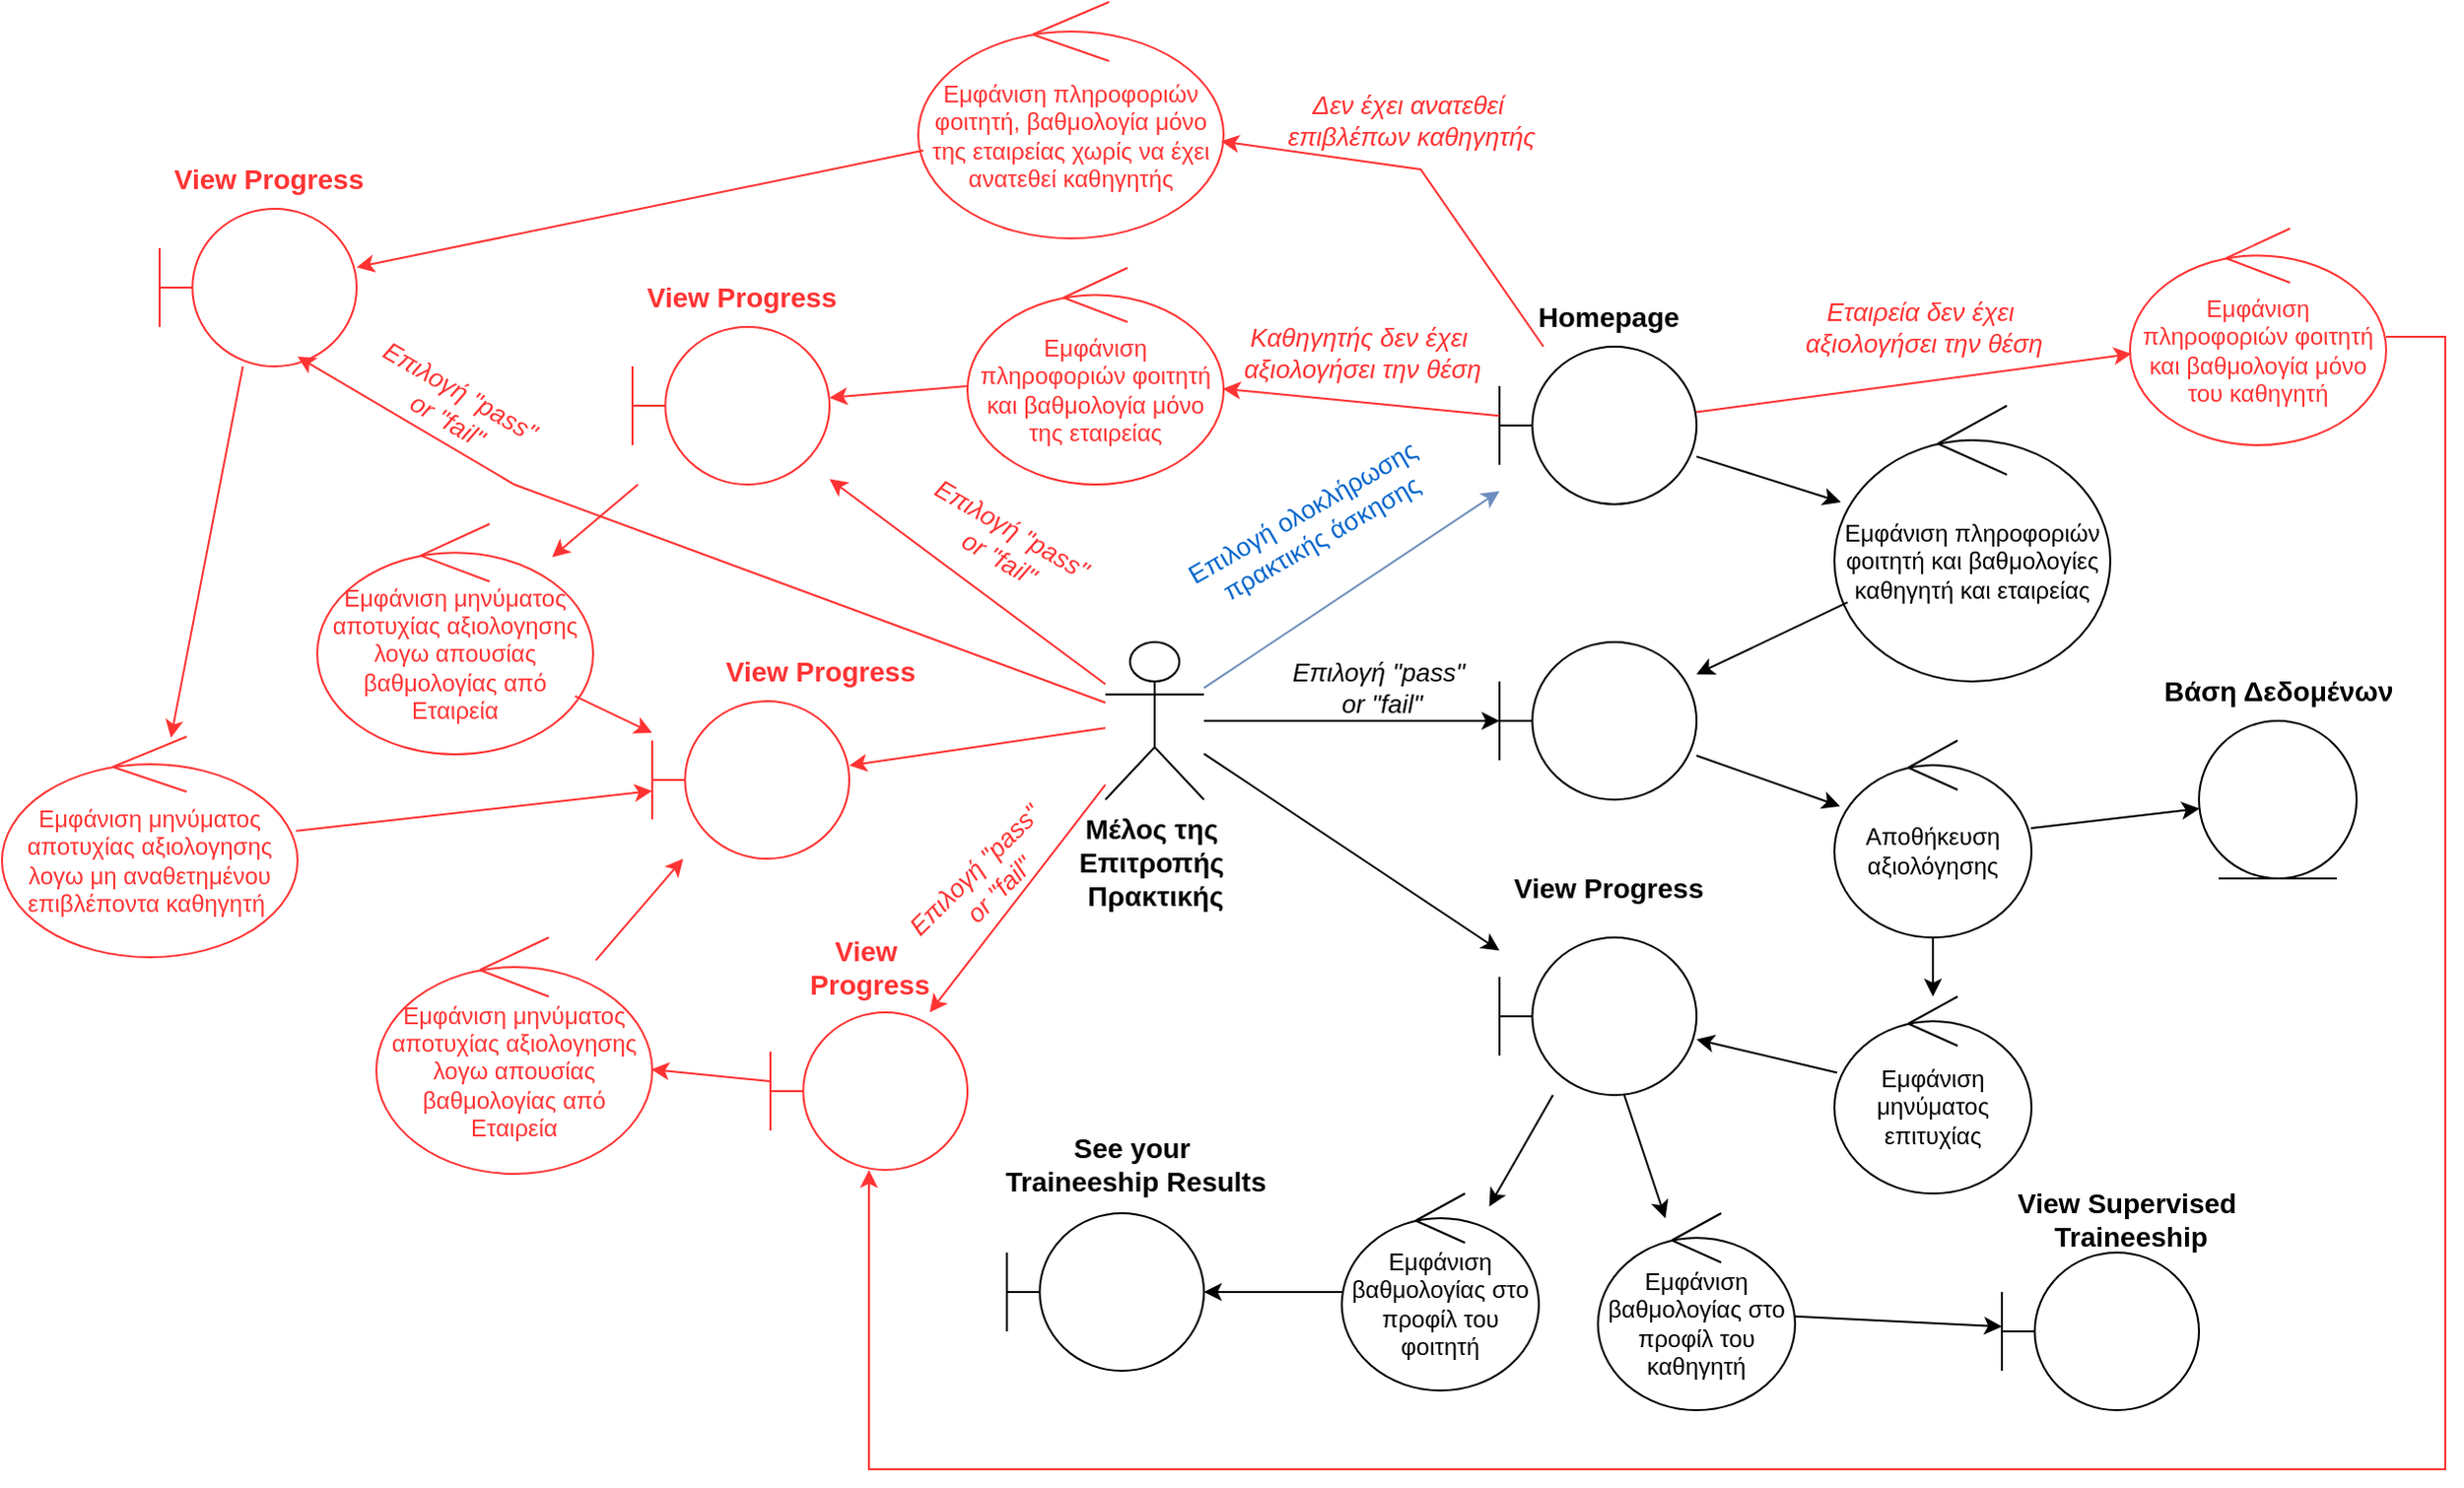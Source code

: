 <mxfile version="26.2.14">
  <diagram name="Page-1" id="STMMxsGVUjymVkXOr_Ho">
    <mxGraphModel dx="2276" dy="1997" grid="1" gridSize="10" guides="1" tooltips="1" connect="1" arrows="1" fold="1" page="1" pageScale="1" pageWidth="850" pageHeight="1100" math="0" shadow="0">
      <root>
        <mxCell id="0" />
        <mxCell id="1" parent="0" />
        <mxCell id="H43GgqOnZdllGYrSiiVq-1" value="&lt;span style=&quot;font-size: 14px;&quot;&gt;&lt;b&gt;Μέλος της&amp;nbsp;&lt;/b&gt;&lt;/span&gt;&lt;div&gt;&lt;span style=&quot;font-size: 14px;&quot;&gt;&lt;b&gt;Επιτροπής&amp;nbsp;&lt;/b&gt;&lt;/span&gt;&lt;div&gt;&lt;span style=&quot;font-size: 14px;&quot;&gt;&lt;b&gt;Πρακτικής&lt;/b&gt;&lt;/span&gt;&lt;/div&gt;&lt;/div&gt;" style="shape=umlActor;verticalLabelPosition=bottom;verticalAlign=top;html=1;outlineConnect=0;" vertex="1" parent="1">
          <mxGeometry x="20" y="320" width="50" height="80" as="geometry" />
        </mxCell>
        <mxCell id="H43GgqOnZdllGYrSiiVq-2" value="" style="shape=umlBoundary;whiteSpace=wrap;html=1;" vertex="1" parent="1">
          <mxGeometry x="220" y="170" width="100" height="80" as="geometry" />
        </mxCell>
        <mxCell id="H43GgqOnZdllGYrSiiVq-3" value="Homepage" style="text;html=1;align=center;verticalAlign=middle;resizable=0;points=[];autosize=1;strokeColor=none;fillColor=none;fontSize=14;fontStyle=1" vertex="1" parent="1">
          <mxGeometry x="230" y="140" width="90" height="30" as="geometry" />
        </mxCell>
        <mxCell id="H43GgqOnZdllGYrSiiVq-4" value="" style="endArrow=classic;html=1;rounded=0;fontColor=#0066CC;fillColor=#dae8fc;strokeColor=#6c8ebf;" edge="1" parent="1" source="H43GgqOnZdllGYrSiiVq-1" target="H43GgqOnZdllGYrSiiVq-2">
          <mxGeometry width="50" height="50" relative="1" as="geometry">
            <mxPoint x="400" y="420" as="sourcePoint" />
            <mxPoint x="450" y="370" as="targetPoint" />
          </mxGeometry>
        </mxCell>
        <mxCell id="H43GgqOnZdllGYrSiiVq-5" value="Επιλογή ολοκλήρωσης&amp;nbsp;&lt;div&gt;πρακτικής άσκησης&lt;/div&gt;" style="text;html=1;align=center;verticalAlign=middle;resizable=0;points=[];autosize=1;strokeColor=none;fillColor=none;fontColor=#0066CC;rotation=-30;fontSize=13;" vertex="1" parent="1">
          <mxGeometry x="45" y="240" width="160" height="40" as="geometry" />
        </mxCell>
        <mxCell id="H43GgqOnZdllGYrSiiVq-6" value="" style="shape=umlBoundary;whiteSpace=wrap;html=1;" vertex="1" parent="1">
          <mxGeometry x="220" y="320" width="100" height="80" as="geometry" />
        </mxCell>
        <mxCell id="H43GgqOnZdllGYrSiiVq-7" value="" style="endArrow=classic;html=1;rounded=0;fillColor=#dae8fc;strokeColor=#000000;" edge="1" parent="1" target="H43GgqOnZdllGYrSiiVq-6" source="H43GgqOnZdllGYrSiiVq-1">
          <mxGeometry width="50" height="50" relative="1" as="geometry">
            <mxPoint x="70" y="360" as="sourcePoint" />
            <mxPoint x="450" y="370" as="targetPoint" />
          </mxGeometry>
        </mxCell>
        <mxCell id="H43GgqOnZdllGYrSiiVq-8" value="View Progress" style="text;html=1;align=center;verticalAlign=middle;resizable=0;points=[];autosize=1;strokeColor=none;fillColor=none;fontStyle=1;fontSize=14;fontColor=light-dark(#FF3333,#ED0202);" vertex="1" parent="1">
          <mxGeometry x="-220" y="130" width="110" height="30" as="geometry" />
        </mxCell>
        <mxCell id="H43GgqOnZdllGYrSiiVq-10" value="Επιλογή &quot;pass&quot;&amp;nbsp;&lt;div&gt;or &quot;fail&quot;&lt;/div&gt;" style="text;html=1;align=center;verticalAlign=middle;resizable=0;points=[];autosize=1;strokeColor=none;fillColor=none;fontStyle=2;labelBorderColor=none;fontSize=13;" vertex="1" parent="1">
          <mxGeometry x="100" y="323" width="120" height="40" as="geometry" />
        </mxCell>
        <mxCell id="H43GgqOnZdllGYrSiiVq-11" value="Εμφάνιση πληροφοριών φοιτητή και βαθμολογίες καθηγητή και εταιρείας" style="ellipse;shape=umlControl;whiteSpace=wrap;html=1;fontStyle=0" vertex="1" parent="1">
          <mxGeometry x="390" y="200" width="140" height="140" as="geometry" />
        </mxCell>
        <mxCell id="H43GgqOnZdllGYrSiiVq-12" value="" style="endArrow=classic;html=1;rounded=0;" edge="1" parent="1" source="H43GgqOnZdllGYrSiiVq-2" target="H43GgqOnZdllGYrSiiVq-11">
          <mxGeometry width="50" height="50" relative="1" as="geometry">
            <mxPoint x="400" y="420" as="sourcePoint" />
            <mxPoint x="450" y="370" as="targetPoint" />
          </mxGeometry>
        </mxCell>
        <mxCell id="H43GgqOnZdllGYrSiiVq-13" value="" style="endArrow=classic;html=1;rounded=0;" edge="1" parent="1" source="H43GgqOnZdllGYrSiiVq-11" target="H43GgqOnZdllGYrSiiVq-6">
          <mxGeometry width="50" height="50" relative="1" as="geometry">
            <mxPoint x="400" y="420" as="sourcePoint" />
            <mxPoint x="450" y="370" as="targetPoint" />
          </mxGeometry>
        </mxCell>
        <mxCell id="H43GgqOnZdllGYrSiiVq-14" value="Αποθήκευση αξιολόγησης" style="ellipse;shape=umlControl;whiteSpace=wrap;html=1;fontStyle=0" vertex="1" parent="1">
          <mxGeometry x="390" y="370" width="100" height="100" as="geometry" />
        </mxCell>
        <mxCell id="H43GgqOnZdllGYrSiiVq-17" value="" style="endArrow=classic;html=1;rounded=0;" edge="1" parent="1" source="H43GgqOnZdllGYrSiiVq-6" target="H43GgqOnZdllGYrSiiVq-14">
          <mxGeometry width="50" height="50" relative="1" as="geometry">
            <mxPoint x="400" y="420" as="sourcePoint" />
            <mxPoint x="450" y="370" as="targetPoint" />
          </mxGeometry>
        </mxCell>
        <mxCell id="H43GgqOnZdllGYrSiiVq-19" value="" style="ellipse;shape=umlEntity;whiteSpace=wrap;html=1;" vertex="1" parent="1">
          <mxGeometry x="575" y="360" width="80" height="80" as="geometry" />
        </mxCell>
        <mxCell id="H43GgqOnZdllGYrSiiVq-20" value="Βάση Δεδομένων" style="text;html=1;align=center;verticalAlign=middle;resizable=0;points=[];autosize=1;strokeColor=none;fillColor=none;fontSize=14;fontStyle=1" vertex="1" parent="1">
          <mxGeometry x="550" y="330" width="130" height="30" as="geometry" />
        </mxCell>
        <mxCell id="H43GgqOnZdllGYrSiiVq-21" value="" style="endArrow=classic;html=1;rounded=0;" edge="1" parent="1" source="H43GgqOnZdllGYrSiiVq-14" target="H43GgqOnZdllGYrSiiVq-19">
          <mxGeometry width="50" height="50" relative="1" as="geometry">
            <mxPoint x="400" y="420" as="sourcePoint" />
            <mxPoint x="450" y="370" as="targetPoint" />
          </mxGeometry>
        </mxCell>
        <mxCell id="H43GgqOnZdllGYrSiiVq-22" value="Εμφάνιση μηνύματος επιτυχίας" style="ellipse;shape=umlControl;whiteSpace=wrap;html=1;fontStyle=0" vertex="1" parent="1">
          <mxGeometry x="390" y="500" width="100" height="100" as="geometry" />
        </mxCell>
        <mxCell id="H43GgqOnZdllGYrSiiVq-23" value="" style="endArrow=classic;html=1;rounded=0;" edge="1" parent="1" source="H43GgqOnZdllGYrSiiVq-14">
          <mxGeometry width="50" height="50" relative="1" as="geometry">
            <mxPoint x="400" y="420" as="sourcePoint" />
            <mxPoint x="450" y="370" as="targetPoint" />
          </mxGeometry>
        </mxCell>
        <mxCell id="H43GgqOnZdllGYrSiiVq-25" value="" style="endArrow=classic;html=1;rounded=0;" edge="1" parent="1" source="H43GgqOnZdllGYrSiiVq-14" target="H43GgqOnZdllGYrSiiVq-22">
          <mxGeometry width="50" height="50" relative="1" as="geometry">
            <mxPoint x="400" y="420" as="sourcePoint" />
            <mxPoint x="450" y="370" as="targetPoint" />
          </mxGeometry>
        </mxCell>
        <mxCell id="H43GgqOnZdllGYrSiiVq-26" value="" style="shape=umlBoundary;whiteSpace=wrap;html=1;" vertex="1" parent="1">
          <mxGeometry x="220" y="470" width="100" height="80" as="geometry" />
        </mxCell>
        <mxCell id="H43GgqOnZdllGYrSiiVq-27" value="View Progress" style="text;html=1;align=center;verticalAlign=middle;resizable=0;points=[];autosize=1;strokeColor=none;fillColor=none;fontStyle=1;fontSize=14;" vertex="1" parent="1">
          <mxGeometry x="220" y="430" width="110" height="30" as="geometry" />
        </mxCell>
        <mxCell id="H43GgqOnZdllGYrSiiVq-28" value="" style="endArrow=classic;html=1;rounded=0;" edge="1" parent="1" source="H43GgqOnZdllGYrSiiVq-22" target="H43GgqOnZdllGYrSiiVq-26">
          <mxGeometry width="50" height="50" relative="1" as="geometry">
            <mxPoint x="400" y="420" as="sourcePoint" />
            <mxPoint x="450" y="370" as="targetPoint" />
          </mxGeometry>
        </mxCell>
        <mxCell id="H43GgqOnZdllGYrSiiVq-29" value="" style="endArrow=classic;html=1;rounded=0;" edge="1" parent="1" source="H43GgqOnZdllGYrSiiVq-1" target="H43GgqOnZdllGYrSiiVq-26">
          <mxGeometry width="50" height="50" relative="1" as="geometry">
            <mxPoint x="10" y="370" as="sourcePoint" />
            <mxPoint x="450" y="370" as="targetPoint" />
          </mxGeometry>
        </mxCell>
        <mxCell id="H43GgqOnZdllGYrSiiVq-31" value="Εμφάνιση βαθμολογίας στο προφίλ του φοιτητή" style="ellipse;shape=umlControl;whiteSpace=wrap;html=1;fontStyle=0" vertex="1" parent="1">
          <mxGeometry x="140" y="600" width="100" height="100" as="geometry" />
        </mxCell>
        <mxCell id="H43GgqOnZdllGYrSiiVq-33" value="" style="shape=umlBoundary;whiteSpace=wrap;html=1;" vertex="1" parent="1">
          <mxGeometry x="-30" y="610" width="100" height="80" as="geometry" />
        </mxCell>
        <mxCell id="H43GgqOnZdllGYrSiiVq-34" value="See your&amp;nbsp;&lt;div&gt;Traineeship Results&lt;/div&gt;" style="text;html=1;align=center;verticalAlign=middle;resizable=0;points=[];autosize=1;strokeColor=none;fillColor=none;fontSize=14;fontStyle=1" vertex="1" parent="1">
          <mxGeometry x="-40" y="560" width="150" height="50" as="geometry" />
        </mxCell>
        <mxCell id="H43GgqOnZdllGYrSiiVq-35" value="" style="endArrow=classic;html=1;rounded=0;" edge="1" parent="1" source="H43GgqOnZdllGYrSiiVq-31" target="H43GgqOnZdllGYrSiiVq-33">
          <mxGeometry width="50" height="50" relative="1" as="geometry">
            <mxPoint x="220" y="420" as="sourcePoint" />
            <mxPoint x="270" y="370" as="targetPoint" />
          </mxGeometry>
        </mxCell>
        <mxCell id="H43GgqOnZdllGYrSiiVq-36" value="" style="endArrow=classic;html=1;rounded=0;" edge="1" parent="1" source="H43GgqOnZdllGYrSiiVq-26" target="H43GgqOnZdllGYrSiiVq-31">
          <mxGeometry width="50" height="50" relative="1" as="geometry">
            <mxPoint x="220" y="420" as="sourcePoint" />
            <mxPoint x="270" y="370" as="targetPoint" />
          </mxGeometry>
        </mxCell>
        <mxCell id="H43GgqOnZdllGYrSiiVq-37" value="Εμφάνιση βαθμολογίας στο προφίλ του καθηγητή" style="ellipse;shape=umlControl;whiteSpace=wrap;html=1;fontStyle=0" vertex="1" parent="1">
          <mxGeometry x="270" y="610" width="100" height="100" as="geometry" />
        </mxCell>
        <mxCell id="H43GgqOnZdllGYrSiiVq-38" value="" style="endArrow=classic;html=1;rounded=0;" edge="1" parent="1" source="H43GgqOnZdllGYrSiiVq-26" target="H43GgqOnZdllGYrSiiVq-37">
          <mxGeometry width="50" height="50" relative="1" as="geometry">
            <mxPoint x="220" y="420" as="sourcePoint" />
            <mxPoint x="270" y="370" as="targetPoint" />
          </mxGeometry>
        </mxCell>
        <mxCell id="H43GgqOnZdllGYrSiiVq-39" value="" style="shape=umlBoundary;whiteSpace=wrap;html=1;" vertex="1" parent="1">
          <mxGeometry x="475" y="630" width="100" height="80" as="geometry" />
        </mxCell>
        <mxCell id="H43GgqOnZdllGYrSiiVq-40" value="View Supervised&amp;nbsp;&lt;div&gt;Traineeship&lt;/div&gt;" style="text;html=1;align=center;verticalAlign=middle;resizable=0;points=[];autosize=1;strokeColor=none;fillColor=none;fontStyle=1;fontSize=14;" vertex="1" parent="1">
          <mxGeometry x="475" y="588" width="130" height="50" as="geometry" />
        </mxCell>
        <mxCell id="H43GgqOnZdllGYrSiiVq-41" value="" style="endArrow=classic;html=1;rounded=0;" edge="1" parent="1" source="H43GgqOnZdllGYrSiiVq-37" target="H43GgqOnZdllGYrSiiVq-39">
          <mxGeometry width="50" height="50" relative="1" as="geometry">
            <mxPoint x="220" y="420" as="sourcePoint" />
            <mxPoint x="270" y="370" as="targetPoint" />
          </mxGeometry>
        </mxCell>
        <mxCell id="H43GgqOnZdllGYrSiiVq-42" value="Εμφάνιση πληροφοριών φοιτητή και βαθμολογία μόνο της εταιρείας" style="ellipse;shape=umlControl;whiteSpace=wrap;html=1;fontStyle=0;strokeColor=light-dark(#FF3333,#ED0202);fontColor=light-dark(#FF3333,#ED0202);" vertex="1" parent="1">
          <mxGeometry x="-50" y="130" width="130" height="110" as="geometry" />
        </mxCell>
        <mxCell id="H43GgqOnZdllGYrSiiVq-44" value="" style="endArrow=classic;html=1;rounded=0;strokeColor=light-dark(#FF3333,#ED0202);" edge="1" parent="1" source="H43GgqOnZdllGYrSiiVq-2" target="H43GgqOnZdllGYrSiiVq-42">
          <mxGeometry width="50" height="50" relative="1" as="geometry">
            <mxPoint x="330" y="460" as="sourcePoint" />
            <mxPoint x="380" y="410" as="targetPoint" />
          </mxGeometry>
        </mxCell>
        <mxCell id="H43GgqOnZdllGYrSiiVq-45" value="" style="shape=umlBoundary;whiteSpace=wrap;html=1;fontColor=light-dark(#FF3333,#ED0202);strokeColor=light-dark(#FF3333,#ED0202);" vertex="1" parent="1">
          <mxGeometry x="-220" y="160" width="100" height="80" as="geometry" />
        </mxCell>
        <mxCell id="H43GgqOnZdllGYrSiiVq-46" value="" style="endArrow=classic;html=1;rounded=0;strokeColor=light-dark(#FF3333,#ED0202);" edge="1" parent="1" source="H43GgqOnZdllGYrSiiVq-42" target="H43GgqOnZdllGYrSiiVq-45">
          <mxGeometry width="50" height="50" relative="1" as="geometry">
            <mxPoint x="330" y="460" as="sourcePoint" />
            <mxPoint x="380" y="410" as="targetPoint" />
          </mxGeometry>
        </mxCell>
        <mxCell id="H43GgqOnZdllGYrSiiVq-47" value="" style="endArrow=classic;html=1;rounded=0;fillColor=#dae8fc;strokeColor=light-dark(#FF3333,#ED0202);" edge="1" parent="1" source="H43GgqOnZdllGYrSiiVq-1" target="H43GgqOnZdllGYrSiiVq-45">
          <mxGeometry width="50" height="50" relative="1" as="geometry">
            <mxPoint x="80" y="370" as="sourcePoint" />
            <mxPoint x="230" y="370" as="targetPoint" />
          </mxGeometry>
        </mxCell>
        <mxCell id="H43GgqOnZdllGYrSiiVq-48" value="Επιλογή &quot;pass&quot;&amp;nbsp;&lt;div&gt;or &quot;fail&quot;&lt;/div&gt;" style="text;html=1;align=center;verticalAlign=middle;resizable=0;points=[];autosize=1;strokeColor=none;fillColor=none;fontStyle=2;labelBorderColor=none;fontSize=13;rotation=30;fontColor=light-dark(#FF3333,#ED0202);" vertex="1" parent="1">
          <mxGeometry x="-90" y="250" width="120" height="40" as="geometry" />
        </mxCell>
        <mxCell id="H43GgqOnZdllGYrSiiVq-49" value="Εμφάνιση μηνύματος αποτυχίας αξιολογησης λογω απουσίας βαθμολογίας από Εταιρεία" style="ellipse;shape=umlControl;whiteSpace=wrap;html=1;fontStyle=0;strokeColor=light-dark(#FF3333,#ED0202);fontColor=light-dark(#FF3333,#ED0202);" vertex="1" parent="1">
          <mxGeometry x="-380" y="260" width="140" height="117" as="geometry" />
        </mxCell>
        <mxCell id="H43GgqOnZdllGYrSiiVq-50" value="" style="endArrow=classic;html=1;rounded=0;strokeColor=light-dark(#FF3333,#ED0202);" edge="1" parent="1" source="H43GgqOnZdllGYrSiiVq-45" target="H43GgqOnZdllGYrSiiVq-49">
          <mxGeometry width="50" height="50" relative="1" as="geometry">
            <mxPoint x="-20" y="200" as="sourcePoint" />
            <mxPoint x="-110" y="206" as="targetPoint" />
          </mxGeometry>
        </mxCell>
        <mxCell id="H43GgqOnZdllGYrSiiVq-51" value="" style="shape=umlBoundary;whiteSpace=wrap;html=1;strokeColor=light-dark(#FF3333,#ED0202);" vertex="1" parent="1">
          <mxGeometry x="-210" y="350" width="100" height="80" as="geometry" />
        </mxCell>
        <mxCell id="H43GgqOnZdllGYrSiiVq-52" value="View Progress" style="text;html=1;align=center;verticalAlign=middle;resizable=0;points=[];autosize=1;strokeColor=none;fillColor=none;fontStyle=1;fontSize=14;fontColor=light-dark(#FF3333,#ED0202);" vertex="1" parent="1">
          <mxGeometry x="-180" y="320" width="110" height="30" as="geometry" />
        </mxCell>
        <mxCell id="H43GgqOnZdllGYrSiiVq-53" value="" style="endArrow=classic;html=1;rounded=0;strokeColor=light-dark(#FF3333,#ED0202);" edge="1" parent="1" source="H43GgqOnZdllGYrSiiVq-49" target="H43GgqOnZdllGYrSiiVq-51">
          <mxGeometry width="50" height="50" relative="1" as="geometry">
            <mxPoint x="330" y="460" as="sourcePoint" />
            <mxPoint x="380" y="410" as="targetPoint" />
          </mxGeometry>
        </mxCell>
        <mxCell id="H43GgqOnZdllGYrSiiVq-54" value="" style="endArrow=classic;html=1;rounded=0;strokeColor=light-dark(#FF3333,#ED0202);" edge="1" parent="1" source="H43GgqOnZdllGYrSiiVq-1" target="H43GgqOnZdllGYrSiiVq-51">
          <mxGeometry width="50" height="50" relative="1" as="geometry">
            <mxPoint x="-209" y="250" as="sourcePoint" />
            <mxPoint x="-231" y="268" as="targetPoint" />
          </mxGeometry>
        </mxCell>
        <mxCell id="H43GgqOnZdllGYrSiiVq-56" value="Εμφάνιση μηνύματος αποτυχίας αξιολογησης λογω απουσίας βαθμολογίας από Εταιρεία" style="ellipse;shape=umlControl;whiteSpace=wrap;html=1;fontStyle=0;strokeColor=light-dark(#FF3333,#ED0202);fontColor=light-dark(#FF3333,#ED0202);" vertex="1" parent="1">
          <mxGeometry x="-350" y="470" width="140" height="120" as="geometry" />
        </mxCell>
        <mxCell id="H43GgqOnZdllGYrSiiVq-57" value="Εμφάνιση πληροφοριών φοιτητή και βαθμολογία μόνο του καθηγητή" style="ellipse;shape=umlControl;whiteSpace=wrap;html=1;fontStyle=0;strokeColor=light-dark(#FF3333,#ED0202);fontColor=light-dark(#FF3333,#ED0202);" vertex="1" parent="1">
          <mxGeometry x="540" y="110" width="130" height="110" as="geometry" />
        </mxCell>
        <mxCell id="H43GgqOnZdllGYrSiiVq-58" value="Καθηγητής δεν έχει&amp;nbsp;&lt;div&gt;αξιολογήσει την θέση&lt;/div&gt;" style="text;html=1;align=center;verticalAlign=middle;resizable=0;points=[];autosize=1;strokeColor=none;fillColor=none;fontSize=13;fontStyle=2;fontColor=light-dark(#FF3333,#ED0202);" vertex="1" parent="1">
          <mxGeometry x="75" y="153" width="150" height="40" as="geometry" />
        </mxCell>
        <mxCell id="H43GgqOnZdllGYrSiiVq-59" value="" style="endArrow=classic;html=1;rounded=0;strokeColor=light-dark(#FF3333,#ED0202);" edge="1" parent="1" source="H43GgqOnZdllGYrSiiVq-2" target="H43GgqOnZdllGYrSiiVq-57">
          <mxGeometry width="50" height="50" relative="1" as="geometry">
            <mxPoint x="30" y="374" as="sourcePoint" />
            <mxPoint x="-100" y="393" as="targetPoint" />
          </mxGeometry>
        </mxCell>
        <mxCell id="H43GgqOnZdllGYrSiiVq-60" value="Εταιρεία δεν έχει&amp;nbsp;&lt;div&gt;αξιολογήσει την θέση&lt;/div&gt;" style="text;html=1;align=center;verticalAlign=middle;resizable=0;points=[];autosize=1;strokeColor=none;fillColor=none;fontSize=13;fontStyle=2;fontColor=light-dark(#FF3333,#ED0202);" vertex="1" parent="1">
          <mxGeometry x="360" y="140" width="150" height="40" as="geometry" />
        </mxCell>
        <mxCell id="H43GgqOnZdllGYrSiiVq-61" value="" style="shape=umlBoundary;whiteSpace=wrap;html=1;fontColor=light-dark(#FF3333,#ED0202);strokeColor=light-dark(#FF3333,#ED0202);" vertex="1" parent="1">
          <mxGeometry x="-150" y="508" width="100" height="80" as="geometry" />
        </mxCell>
        <mxCell id="H43GgqOnZdllGYrSiiVq-62" value="" style="endArrow=classic;html=1;rounded=0;strokeColor=light-dark(#FF3333,#ED0202);" edge="1" parent="1" source="H43GgqOnZdllGYrSiiVq-57" target="H43GgqOnZdllGYrSiiVq-61">
          <mxGeometry width="50" height="50" relative="1" as="geometry">
            <mxPoint x="800" y="510" as="sourcePoint" />
            <mxPoint x="-200" y="680" as="targetPoint" />
            <Array as="points">
              <mxPoint x="700" y="165" />
              <mxPoint x="700" y="740" />
              <mxPoint x="-100" y="740" />
            </Array>
          </mxGeometry>
        </mxCell>
        <mxCell id="H43GgqOnZdllGYrSiiVq-63" value="" style="endArrow=classic;html=1;rounded=0;fillColor=#dae8fc;strokeColor=light-dark(#FF3333,#ED0202);" edge="1" parent="1" source="H43GgqOnZdllGYrSiiVq-1" target="H43GgqOnZdllGYrSiiVq-61">
          <mxGeometry width="50" height="50" relative="1" as="geometry">
            <mxPoint x="30" y="351" as="sourcePoint" />
            <mxPoint x="-110" y="247" as="targetPoint" />
          </mxGeometry>
        </mxCell>
        <mxCell id="H43GgqOnZdllGYrSiiVq-64" value="Επιλογή &quot;pass&quot;&amp;nbsp;&lt;div&gt;or &quot;fail&quot;&lt;/div&gt;" style="text;html=1;align=center;verticalAlign=middle;resizable=0;points=[];autosize=1;strokeColor=none;fillColor=none;fontStyle=2;labelBorderColor=none;fontSize=13;rotation=-45;fontColor=light-dark(#FF3333,#ED0202);" vertex="1" parent="1">
          <mxGeometry x="-100" y="420" width="120" height="40" as="geometry" />
        </mxCell>
        <mxCell id="H43GgqOnZdllGYrSiiVq-65" value="" style="endArrow=classic;html=1;rounded=0;strokeColor=light-dark(#FF3333,#ED0202);" edge="1" parent="1" source="H43GgqOnZdllGYrSiiVq-61" target="H43GgqOnZdllGYrSiiVq-56">
          <mxGeometry width="50" height="50" relative="1" as="geometry">
            <mxPoint x="30" y="374" as="sourcePoint" />
            <mxPoint x="-100" y="393" as="targetPoint" />
          </mxGeometry>
        </mxCell>
        <mxCell id="H43GgqOnZdllGYrSiiVq-66" value="" style="endArrow=classic;html=1;rounded=0;strokeColor=light-dark(#FF3333,#ED0202);" edge="1" parent="1" source="H43GgqOnZdllGYrSiiVq-56" target="H43GgqOnZdllGYrSiiVq-51">
          <mxGeometry width="50" height="50" relative="1" as="geometry">
            <mxPoint x="-232" y="332" as="sourcePoint" />
            <mxPoint x="-198" y="360" as="targetPoint" />
          </mxGeometry>
        </mxCell>
        <mxCell id="H43GgqOnZdllGYrSiiVq-67" value="View&amp;nbsp;&lt;div&gt;Progress&lt;/div&gt;" style="text;html=1;align=center;verticalAlign=middle;resizable=0;points=[];autosize=1;strokeColor=none;fillColor=none;fontStyle=1;fontSize=14;fontColor=light-dark(#FF3333,#ED0202);" vertex="1" parent="1">
          <mxGeometry x="-140" y="460" width="80" height="50" as="geometry" />
        </mxCell>
        <mxCell id="H43GgqOnZdllGYrSiiVq-68" value="Εμφάνιση πληροφοριών φοιτητή, βαθμολογία μόνο της εταιρείας χωρίς να έχει ανατεθεί καθηγητής" style="ellipse;shape=umlControl;whiteSpace=wrap;html=1;fontStyle=0;strokeColor=light-dark(#FF3333,#ED0202);fontColor=light-dark(#FF3333,#ED0202);" vertex="1" parent="1">
          <mxGeometry x="-75" y="-5" width="155" height="120" as="geometry" />
        </mxCell>
        <mxCell id="H43GgqOnZdllGYrSiiVq-69" value="" style="endArrow=classic;html=1;rounded=0;strokeColor=light-dark(#FF3333,#ED0202);" edge="1" parent="1" source="H43GgqOnZdllGYrSiiVq-2" target="H43GgqOnZdllGYrSiiVq-68">
          <mxGeometry width="50" height="50" relative="1" as="geometry">
            <mxPoint x="330" y="213" as="sourcePoint" />
            <mxPoint x="551" y="184" as="targetPoint" />
            <Array as="points">
              <mxPoint x="180" y="80" />
            </Array>
          </mxGeometry>
        </mxCell>
        <mxCell id="H43GgqOnZdllGYrSiiVq-70" value="Δεν έχει ανατεθεί&amp;nbsp;&lt;div&gt;επιβλέπων καθηγητής&lt;/div&gt;" style="text;html=1;align=center;verticalAlign=middle;resizable=0;points=[];autosize=1;strokeColor=none;fillColor=none;rotation=0;fontSize=13;fontStyle=2;fontColor=light-dark(#FF3333,#ED0202);" vertex="1" parent="1">
          <mxGeometry x="100" y="35" width="150" height="40" as="geometry" />
        </mxCell>
        <mxCell id="H43GgqOnZdllGYrSiiVq-71" value="" style="shape=umlBoundary;whiteSpace=wrap;html=1;fontColor=light-dark(#FF3333,#ED0202);strokeColor=light-dark(#FF3333,#ED0202);" vertex="1" parent="1">
          <mxGeometry x="-460" y="100" width="100" height="80" as="geometry" />
        </mxCell>
        <mxCell id="H43GgqOnZdllGYrSiiVq-72" value="View Progress" style="text;html=1;align=center;verticalAlign=middle;resizable=0;points=[];autosize=1;strokeColor=none;fillColor=none;fontStyle=1;fontSize=14;fontColor=light-dark(#FF3333,#ED0202);" vertex="1" parent="1">
          <mxGeometry x="-460" y="70" width="110" height="30" as="geometry" />
        </mxCell>
        <mxCell id="H43GgqOnZdllGYrSiiVq-73" value="" style="endArrow=classic;html=1;rounded=0;strokeColor=light-dark(#FF3333,#ED0202);" edge="1" parent="1" source="H43GgqOnZdllGYrSiiVq-68" target="H43GgqOnZdllGYrSiiVq-71">
          <mxGeometry width="50" height="50" relative="1" as="geometry">
            <mxPoint x="-210" y="250" as="sourcePoint" />
            <mxPoint x="-261" y="292" as="targetPoint" />
          </mxGeometry>
        </mxCell>
        <mxCell id="H43GgqOnZdllGYrSiiVq-74" value="" style="endArrow=classic;html=1;rounded=0;strokeColor=light-dark(#FF3333,#ED0202);entryX=0.7;entryY=0.938;entryDx=0;entryDy=0;entryPerimeter=0;" edge="1" parent="1" source="H43GgqOnZdllGYrSiiVq-1" target="H43GgqOnZdllGYrSiiVq-71">
          <mxGeometry width="50" height="50" relative="1" as="geometry">
            <mxPoint x="-255" y="346" as="sourcePoint" />
            <mxPoint x="-420" y="190" as="targetPoint" />
            <Array as="points">
              <mxPoint x="-280" y="240" />
            </Array>
          </mxGeometry>
        </mxCell>
        <mxCell id="H43GgqOnZdllGYrSiiVq-75" value="Επιλογή &quot;pass&quot;&amp;nbsp;&lt;div&gt;or &quot;fail&quot;&lt;/div&gt;" style="text;html=1;align=center;verticalAlign=middle;resizable=0;points=[];autosize=1;strokeColor=none;fillColor=none;fontStyle=2;labelBorderColor=none;fontSize=13;rotation=30;fontColor=light-dark(#FF3333,#ED0202);" vertex="1" parent="1">
          <mxGeometry x="-370.001" y="179.999" width="120" height="40" as="geometry" />
        </mxCell>
        <mxCell id="H43GgqOnZdllGYrSiiVq-76" value="Εμφάνιση μηνύματος αποτυχίας αξιολογησης λογω μη αναθετημένου επιβλέποντα καθηγητή&amp;nbsp;" style="ellipse;shape=umlControl;whiteSpace=wrap;html=1;fontStyle=0;strokeColor=light-dark(#FF3333,#ED0202);fontColor=light-dark(#FF3333,#ED0202);" vertex="1" parent="1">
          <mxGeometry x="-540" y="368" width="150" height="112" as="geometry" />
        </mxCell>
        <mxCell id="H43GgqOnZdllGYrSiiVq-77" value="" style="endArrow=classic;html=1;rounded=0;strokeColor=light-dark(#FF3333,#ED0202);" edge="1" parent="1" source="H43GgqOnZdllGYrSiiVq-71" target="H43GgqOnZdllGYrSiiVq-76">
          <mxGeometry width="50" height="50" relative="1" as="geometry">
            <mxPoint x="-255" y="346" as="sourcePoint" />
            <mxPoint x="-200" y="374" as="targetPoint" />
          </mxGeometry>
        </mxCell>
        <mxCell id="H43GgqOnZdllGYrSiiVq-78" value="" style="endArrow=classic;html=1;rounded=0;strokeColor=light-dark(#FF3333,#ED0202);" edge="1" parent="1" source="H43GgqOnZdllGYrSiiVq-76" target="H43GgqOnZdllGYrSiiVq-51">
          <mxGeometry width="50" height="50" relative="1" as="geometry">
            <mxPoint x="-408" y="190" as="sourcePoint" />
            <mxPoint x="-444" y="379" as="targetPoint" />
          </mxGeometry>
        </mxCell>
      </root>
    </mxGraphModel>
  </diagram>
</mxfile>

